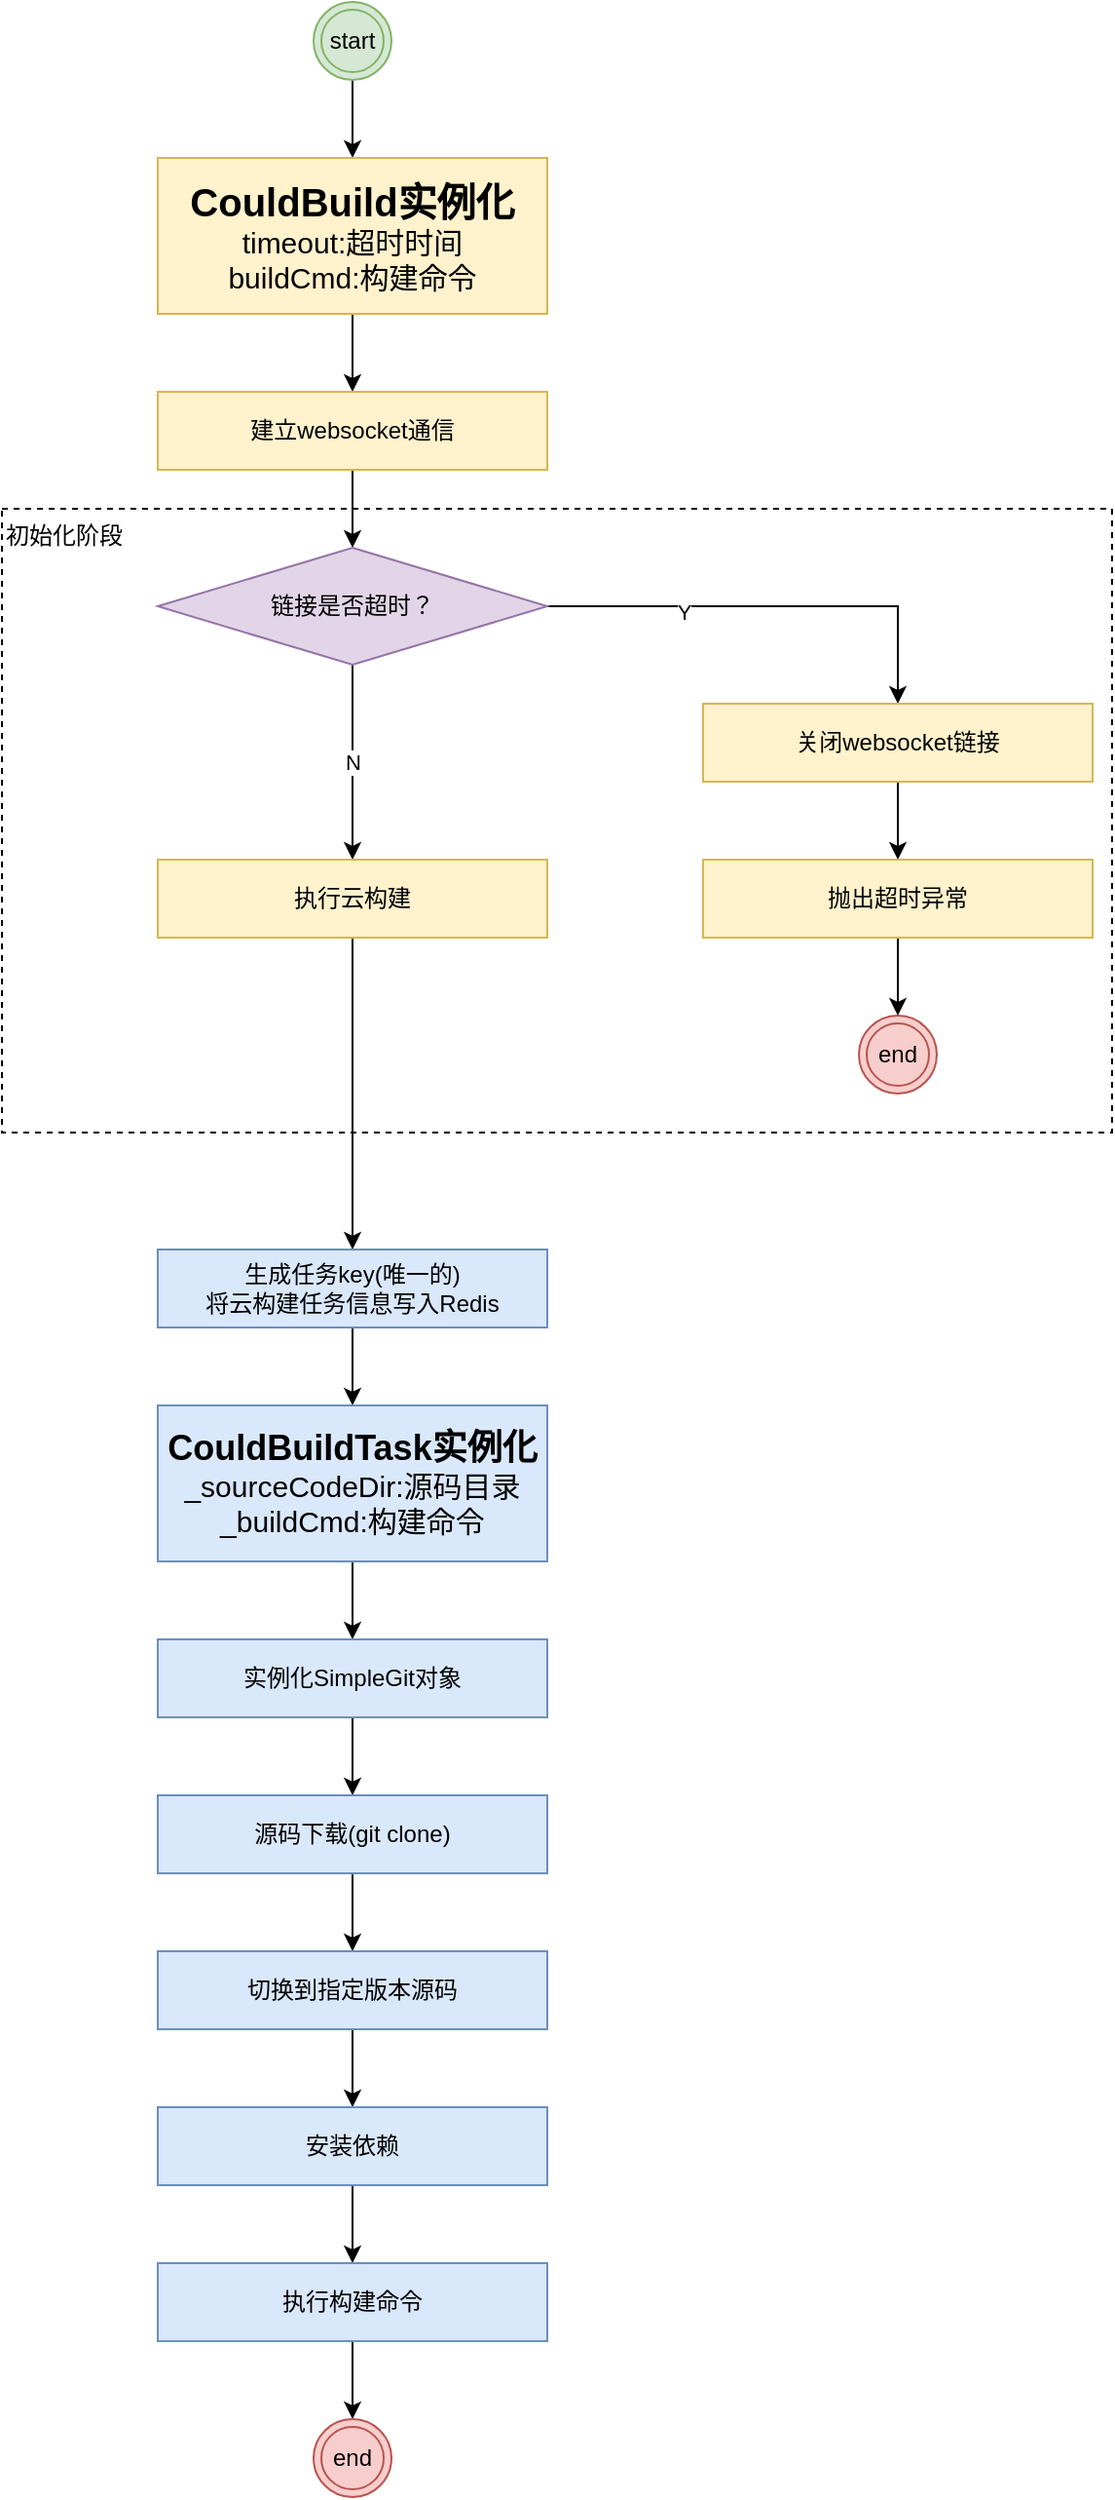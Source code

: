 <mxfile version="13.6.2" type="device"><diagram id="IBQZI41ahbL6v4eiihAE" name="Page-1"><mxGraphModel dx="1221" dy="705" grid="0" gridSize="10" guides="1" tooltips="1" connect="1" arrows="1" fold="1" page="1" pageScale="1" pageWidth="827" pageHeight="1169" math="0" shadow="0"><root><mxCell id="0"/><mxCell id="1" parent="0"/><mxCell id="m2YZCSiyMXtV6KDsE4Pd-18" value="初始化阶段" style="rounded=0;whiteSpace=wrap;html=1;align=left;verticalAlign=top;dashed=1;" vertex="1" parent="1"><mxGeometry x="120" y="300" width="570" height="320" as="geometry"/></mxCell><mxCell id="m2YZCSiyMXtV6KDsE4Pd-10" value="" style="edgeStyle=orthogonalEdgeStyle;rounded=0;orthogonalLoop=1;jettySize=auto;html=1;" edge="1" parent="1" source="m2YZCSiyMXtV6KDsE4Pd-1" target="m2YZCSiyMXtV6KDsE4Pd-2"><mxGeometry relative="1" as="geometry"/></mxCell><mxCell id="m2YZCSiyMXtV6KDsE4Pd-1" value="start" style="ellipse;shape=doubleEllipse;whiteSpace=wrap;html=1;aspect=fixed;fillColor=#d5e8d4;strokeColor=#82b366;" vertex="1" parent="1"><mxGeometry x="280" y="40" width="40" height="40" as="geometry"/></mxCell><mxCell id="m2YZCSiyMXtV6KDsE4Pd-11" value="" style="edgeStyle=orthogonalEdgeStyle;rounded=0;orthogonalLoop=1;jettySize=auto;html=1;" edge="1" parent="1" source="m2YZCSiyMXtV6KDsE4Pd-2" target="m2YZCSiyMXtV6KDsE4Pd-3"><mxGeometry relative="1" as="geometry"/></mxCell><mxCell id="m2YZCSiyMXtV6KDsE4Pd-2" value="&lt;font&gt;&lt;b style=&quot;font-size: 20px&quot;&gt;CouldBuild实例化&lt;/b&gt;&lt;br&gt;&lt;font style=&quot;font-size: 15px&quot;&gt;timeout:超时时间&lt;br&gt;&lt;/font&gt;&lt;span style=&quot;font-size: 15px&quot;&gt;buildCmd:构建命令&lt;/span&gt;&lt;br&gt;&lt;/font&gt;" style="rounded=0;whiteSpace=wrap;html=1;fillColor=#fff2cc;strokeColor=#d6b656;" vertex="1" parent="1"><mxGeometry x="200" y="120" width="200" height="80" as="geometry"/></mxCell><mxCell id="m2YZCSiyMXtV6KDsE4Pd-12" value="" style="edgeStyle=orthogonalEdgeStyle;rounded=0;orthogonalLoop=1;jettySize=auto;html=1;" edge="1" parent="1" source="m2YZCSiyMXtV6KDsE4Pd-3" target="m2YZCSiyMXtV6KDsE4Pd-4"><mxGeometry relative="1" as="geometry"/></mxCell><mxCell id="m2YZCSiyMXtV6KDsE4Pd-3" value="建立websocket通信" style="rounded=0;whiteSpace=wrap;html=1;fillColor=#fff2cc;strokeColor=#d6b656;" vertex="1" parent="1"><mxGeometry x="200" y="240" width="200" height="40" as="geometry"/></mxCell><mxCell id="m2YZCSiyMXtV6KDsE4Pd-13" value="N" style="edgeStyle=orthogonalEdgeStyle;rounded=0;orthogonalLoop=1;jettySize=auto;html=1;" edge="1" parent="1" source="m2YZCSiyMXtV6KDsE4Pd-4" target="m2YZCSiyMXtV6KDsE4Pd-9"><mxGeometry relative="1" as="geometry"/></mxCell><mxCell id="m2YZCSiyMXtV6KDsE4Pd-14" style="edgeStyle=orthogonalEdgeStyle;rounded=0;orthogonalLoop=1;jettySize=auto;html=1;exitX=1;exitY=0.5;exitDx=0;exitDy=0;" edge="1" parent="1" source="m2YZCSiyMXtV6KDsE4Pd-4" target="m2YZCSiyMXtV6KDsE4Pd-5"><mxGeometry relative="1" as="geometry"/></mxCell><mxCell id="m2YZCSiyMXtV6KDsE4Pd-17" value="Y" style="edgeLabel;html=1;align=center;verticalAlign=middle;resizable=0;points=[];" vertex="1" connectable="0" parent="m2YZCSiyMXtV6KDsE4Pd-14"><mxGeometry x="-0.393" y="-3" relative="1" as="geometry"><mxPoint as="offset"/></mxGeometry></mxCell><mxCell id="m2YZCSiyMXtV6KDsE4Pd-4" value="链接是否超时？" style="rhombus;whiteSpace=wrap;html=1;fillColor=#e1d5e7;strokeColor=#9673a6;" vertex="1" parent="1"><mxGeometry x="200" y="320" width="200" height="60" as="geometry"/></mxCell><mxCell id="m2YZCSiyMXtV6KDsE4Pd-15" value="" style="edgeStyle=orthogonalEdgeStyle;rounded=0;orthogonalLoop=1;jettySize=auto;html=1;" edge="1" parent="1" source="m2YZCSiyMXtV6KDsE4Pd-5" target="m2YZCSiyMXtV6KDsE4Pd-6"><mxGeometry relative="1" as="geometry"/></mxCell><mxCell id="m2YZCSiyMXtV6KDsE4Pd-5" value="关闭websocket链接" style="rounded=0;whiteSpace=wrap;html=1;fillColor=#fff2cc;strokeColor=#d6b656;" vertex="1" parent="1"><mxGeometry x="480" y="400" width="200" height="40" as="geometry"/></mxCell><mxCell id="m2YZCSiyMXtV6KDsE4Pd-16" value="" style="edgeStyle=orthogonalEdgeStyle;rounded=0;orthogonalLoop=1;jettySize=auto;html=1;" edge="1" parent="1" source="m2YZCSiyMXtV6KDsE4Pd-6" target="m2YZCSiyMXtV6KDsE4Pd-7"><mxGeometry relative="1" as="geometry"/></mxCell><mxCell id="m2YZCSiyMXtV6KDsE4Pd-6" value="抛出超时异常" style="rounded=0;whiteSpace=wrap;html=1;fillColor=#fff2cc;strokeColor=#d6b656;" vertex="1" parent="1"><mxGeometry x="480" y="480" width="200" height="40" as="geometry"/></mxCell><mxCell id="m2YZCSiyMXtV6KDsE4Pd-7" value="end" style="ellipse;shape=doubleEllipse;whiteSpace=wrap;html=1;aspect=fixed;fillColor=#f8cecc;strokeColor=#b85450;" vertex="1" parent="1"><mxGeometry x="560" y="560" width="40" height="40" as="geometry"/></mxCell><mxCell id="m2YZCSiyMXtV6KDsE4Pd-27" style="edgeStyle=orthogonalEdgeStyle;rounded=0;orthogonalLoop=1;jettySize=auto;html=1;exitX=0.5;exitY=1;exitDx=0;exitDy=0;" edge="1" parent="1" source="m2YZCSiyMXtV6KDsE4Pd-9" target="m2YZCSiyMXtV6KDsE4Pd-19"><mxGeometry relative="1" as="geometry"/></mxCell><mxCell id="m2YZCSiyMXtV6KDsE4Pd-9" value="执行云构建" style="rounded=0;whiteSpace=wrap;html=1;fillColor=#fff2cc;strokeColor=#d6b656;" vertex="1" parent="1"><mxGeometry x="200" y="480" width="200" height="40" as="geometry"/></mxCell><mxCell id="m2YZCSiyMXtV6KDsE4Pd-28" value="" style="edgeStyle=orthogonalEdgeStyle;rounded=0;orthogonalLoop=1;jettySize=auto;html=1;" edge="1" parent="1" source="m2YZCSiyMXtV6KDsE4Pd-19" target="m2YZCSiyMXtV6KDsE4Pd-20"><mxGeometry relative="1" as="geometry"/></mxCell><mxCell id="m2YZCSiyMXtV6KDsE4Pd-19" value="生成任务key(唯一的)&lt;br&gt;将云构建任务信息写入Redis" style="rounded=0;whiteSpace=wrap;html=1;fillColor=#dae8fc;strokeColor=#6c8ebf;" vertex="1" parent="1"><mxGeometry x="200" y="680" width="200" height="40" as="geometry"/></mxCell><mxCell id="m2YZCSiyMXtV6KDsE4Pd-29" value="" style="edgeStyle=orthogonalEdgeStyle;rounded=0;orthogonalLoop=1;jettySize=auto;html=1;" edge="1" parent="1" source="m2YZCSiyMXtV6KDsE4Pd-20" target="m2YZCSiyMXtV6KDsE4Pd-21"><mxGeometry relative="1" as="geometry"/></mxCell><mxCell id="m2YZCSiyMXtV6KDsE4Pd-20" value="&lt;font&gt;&lt;b&gt;&lt;font style=&quot;font-size: 18px&quot;&gt;CouldBuildTask实例化&lt;/font&gt;&lt;/b&gt;&lt;br&gt;&lt;font style=&quot;font-size: 15px&quot;&gt;_sourceCodeDir:源码目录&lt;br&gt;&lt;/font&gt;&lt;span style=&quot;font-size: 15px&quot;&gt;_buildCmd:构建命令&lt;/span&gt;&lt;br&gt;&lt;/font&gt;" style="rounded=0;whiteSpace=wrap;html=1;fillColor=#dae8fc;strokeColor=#6c8ebf;" vertex="1" parent="1"><mxGeometry x="200" y="760" width="200" height="80" as="geometry"/></mxCell><mxCell id="m2YZCSiyMXtV6KDsE4Pd-30" value="" style="edgeStyle=orthogonalEdgeStyle;rounded=0;orthogonalLoop=1;jettySize=auto;html=1;" edge="1" parent="1" source="m2YZCSiyMXtV6KDsE4Pd-21" target="m2YZCSiyMXtV6KDsE4Pd-22"><mxGeometry relative="1" as="geometry"/></mxCell><mxCell id="m2YZCSiyMXtV6KDsE4Pd-21" value="实例化SimpleGit对象" style="rounded=0;whiteSpace=wrap;html=1;fillColor=#dae8fc;strokeColor=#6c8ebf;" vertex="1" parent="1"><mxGeometry x="200" y="880" width="200" height="40" as="geometry"/></mxCell><mxCell id="m2YZCSiyMXtV6KDsE4Pd-31" value="" style="edgeStyle=orthogonalEdgeStyle;rounded=0;orthogonalLoop=1;jettySize=auto;html=1;" edge="1" parent="1" source="m2YZCSiyMXtV6KDsE4Pd-22" target="m2YZCSiyMXtV6KDsE4Pd-23"><mxGeometry relative="1" as="geometry"/></mxCell><mxCell id="m2YZCSiyMXtV6KDsE4Pd-22" value="源码下载(git clone)" style="rounded=0;whiteSpace=wrap;html=1;fillColor=#dae8fc;strokeColor=#6c8ebf;" vertex="1" parent="1"><mxGeometry x="200" y="960" width="200" height="40" as="geometry"/></mxCell><mxCell id="m2YZCSiyMXtV6KDsE4Pd-32" value="" style="edgeStyle=orthogonalEdgeStyle;rounded=0;orthogonalLoop=1;jettySize=auto;html=1;" edge="1" parent="1" source="m2YZCSiyMXtV6KDsE4Pd-23" target="m2YZCSiyMXtV6KDsE4Pd-24"><mxGeometry relative="1" as="geometry"/></mxCell><mxCell id="m2YZCSiyMXtV6KDsE4Pd-23" value="切换到指定版本源码" style="rounded=0;whiteSpace=wrap;html=1;fillColor=#dae8fc;strokeColor=#6c8ebf;" vertex="1" parent="1"><mxGeometry x="200" y="1040" width="200" height="40" as="geometry"/></mxCell><mxCell id="m2YZCSiyMXtV6KDsE4Pd-33" value="" style="edgeStyle=orthogonalEdgeStyle;rounded=0;orthogonalLoop=1;jettySize=auto;html=1;" edge="1" parent="1" source="m2YZCSiyMXtV6KDsE4Pd-24" target="m2YZCSiyMXtV6KDsE4Pd-25"><mxGeometry relative="1" as="geometry"/></mxCell><mxCell id="m2YZCSiyMXtV6KDsE4Pd-24" value="安装依赖" style="rounded=0;whiteSpace=wrap;html=1;fillColor=#dae8fc;strokeColor=#6c8ebf;" vertex="1" parent="1"><mxGeometry x="200" y="1120" width="200" height="40" as="geometry"/></mxCell><mxCell id="m2YZCSiyMXtV6KDsE4Pd-34" value="" style="edgeStyle=orthogonalEdgeStyle;rounded=0;orthogonalLoop=1;jettySize=auto;html=1;" edge="1" parent="1" source="m2YZCSiyMXtV6KDsE4Pd-25" target="m2YZCSiyMXtV6KDsE4Pd-26"><mxGeometry relative="1" as="geometry"/></mxCell><mxCell id="m2YZCSiyMXtV6KDsE4Pd-25" value="执行构建命令" style="rounded=0;whiteSpace=wrap;html=1;fillColor=#dae8fc;strokeColor=#6c8ebf;" vertex="1" parent="1"><mxGeometry x="200" y="1200" width="200" height="40" as="geometry"/></mxCell><mxCell id="m2YZCSiyMXtV6KDsE4Pd-26" value="end" style="ellipse;shape=doubleEllipse;whiteSpace=wrap;html=1;aspect=fixed;fillColor=#f8cecc;strokeColor=#b85450;" vertex="1" parent="1"><mxGeometry x="280" y="1280" width="40" height="40" as="geometry"/></mxCell></root></mxGraphModel></diagram></mxfile>